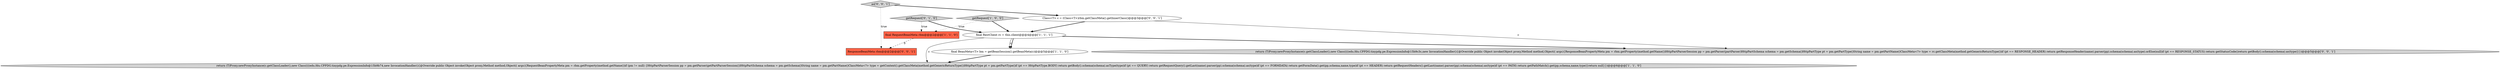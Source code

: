 digraph {
6 [style = filled, label = "ResponseBeanMeta rbm@@@2@@@['0', '0', '1']", fillcolor = tomato, shape = box image = "AAA0AAABBB3BBB"];
5 [style = filled, label = "getRequest['0', '1', '0']", fillcolor = lightgray, shape = diamond image = "AAA0AAABBB2BBB"];
7 [style = filled, label = "return (T)Proxy.newProxyInstance(c.getClassLoader(),new Class((((edu.fdu.CPPDG.tinypdg.pe.ExpressionInfo@15b9c3c,new InvocationHandler(){@Override public Object invoke(Object proxy,Method method,Object(( args){ResponseBeanPropertyMeta pm = rbm.getProperty(method.getName())HttpPartParserSession pp = pm.getParser(partParser)HttpPartSchema schema = pm.getSchema()HttpPartType pt = pm.getPartType()String name = pm.getPartName()ClassMeta<?> type = rc.getClassMeta(method.getGenericReturnType())if (pt == RESPONSE_HEADER) return getResponseHeader(name).parser(pp).schema(schema).as(type).orElse(null)if (pt == RESPONSE_STATUS) return getStatusCode()return getBody().schema(schema).as(type)}})@@@5@@@['0', '0', '1']", fillcolor = lightgray, shape = ellipse image = "AAA0AAABBB3BBB"];
9 [style = filled, label = "as['0', '0', '1']", fillcolor = lightgray, shape = diamond image = "AAA0AAABBB3BBB"];
0 [style = filled, label = "final BeanMeta<T> bm = getBeanSession().getBeanMeta(c)@@@5@@@['1', '1', '0']", fillcolor = white, shape = ellipse image = "AAA0AAABBB1BBB"];
8 [style = filled, label = "Class<T> c = (Class<T>)rbm.getClassMeta().getInnerClass()@@@3@@@['0', '0', '1']", fillcolor = white, shape = ellipse image = "AAA0AAABBB3BBB"];
1 [style = filled, label = "return (T)Proxy.newProxyInstance(c.getClassLoader(),new Class((((edu.fdu.CPPDG.tinypdg.pe.ExpressionInfo@15b9b74,new InvocationHandler(){@Override public Object invoke(Object proxy,Method method,Object(( args){RequestBeanPropertyMeta pm = rbm.getProperty(method.getName())if (pm != null) {HttpPartParserSession pp = pm.getParser(getPartParserSession())HttpPartSchema schema = pm.getSchema()String name = pm.getPartName()ClassMeta<?> type = getContext().getClassMeta(method.getGenericReturnType())HttpPartType pt = pm.getPartType()if (pt == HttpPartType.BODY) return getBody().schema(schema).asType(type)if (pt == QUERY) return getRequestQuery().getLast(name).parser(pp).schema(schema).as(type)if (pt == FORMDATA) return getFormData().get(pp,schema,name,type)if (pt == HEADER) return getRequestHeaders().getLast(name).parser(pp).schema(schema).as(type)if (pt == PATH) return getPathMatch().get(pp,schema,name,type)}return null}})@@@6@@@['1', '1', '0']", fillcolor = lightgray, shape = ellipse image = "AAA0AAABBB1BBB"];
2 [style = filled, label = "final RestClient rc = this.client@@@4@@@['1', '1', '1']", fillcolor = white, shape = ellipse image = "AAA0AAABBB1BBB"];
3 [style = filled, label = "final RequestBeanMeta rbm@@@2@@@['1', '1', '0']", fillcolor = tomato, shape = box image = "AAA0AAABBB1BBB"];
4 [style = filled, label = "getRequest['1', '0', '0']", fillcolor = lightgray, shape = diamond image = "AAA0AAABBB1BBB"];
5->2 [style = bold, label=""];
2->0 [style = bold, label=""];
3->6 [style = dashed, label="0"];
8->2 [style = bold, label=""];
4->2 [style = bold, label=""];
8->7 [style = solid, label="c"];
9->8 [style = bold, label=""];
9->6 [style = dotted, label="true"];
4->3 [style = dotted, label="true"];
2->1 [style = solid, label="c"];
0->1 [style = bold, label=""];
2->7 [style = bold, label=""];
2->0 [style = solid, label="c"];
5->3 [style = dotted, label="true"];
}

